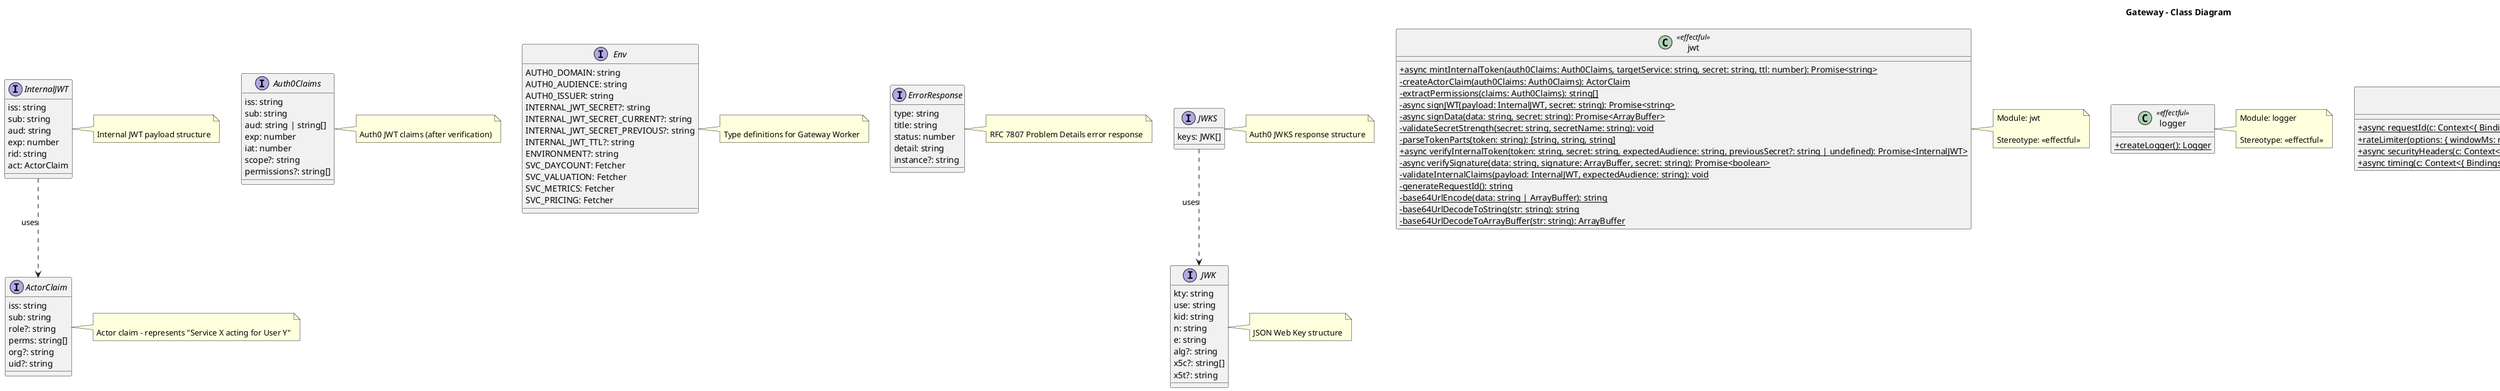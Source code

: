 @startuml
title Gateway - Class Diagram

skinparam classAttributeIconSize 0
skinparam linetype ortho

interface ActorClaim {
  iss: string
  sub: string
  role?: string
  perms: string[]
  org?: string
  uid?: string
}
note right of ActorClaim
  
Actor claim - represents "Service X acting for User Y"
end note

interface Auth0Claims {
  iss: string
  sub: string
  aud: string | string[]
  exp: number
  iat: number
  scope?: string
  permissions?: string[]
  'https://bondmath.chrislyons.dev/role'?: string
  'https://bondmath.chrislyons.dev/permissions'?: string[]
  'https://bondmath.chrislyons.dev/user_id'?: string
  'https://bondmath.chrislyons.dev/org_id'?: string
}
note right of Auth0Claims
  
Auth0 JWT claims (after verification)
end note

interface Env {
  AUTH0_DOMAIN: string
  AUTH0_AUDIENCE: string
  AUTH0_ISSUER: string
  INTERNAL_JWT_SECRET?: string
  INTERNAL_JWT_SECRET_CURRENT?: string
  INTERNAL_JWT_SECRET_PREVIOUS?: string
  INTERNAL_JWT_TTL?: string
  ENVIRONMENT?: string
  SVC_DAYCOUNT: Fetcher
  SVC_VALUATION: Fetcher
  SVC_METRICS: Fetcher
  SVC_PRICING: Fetcher
}
note right of Env
  
Type definitions for Gateway Worker
end note

interface ErrorResponse {
  type: string
  title: string
  status: number
  detail: string
  instance?: string
}
note right of ErrorResponse
  
RFC 7807 Problem Details error response
end note

interface InternalJWT {
  iss: string
  sub: string
  aud: string
  exp: number
  rid: string
  act: ActorClaim
}
note right of InternalJWT
  
Internal JWT payload structure
end note

interface JWK {
  kty: string
  use: string
  kid: string
  n: string
  e: string
  alg?: string
  x5c?: string[]
  x5t?: string
}
note right of JWK
  
JSON Web Key structure
end note

interface JWKS {
  keys: JWK[]
}
note right of JWKS
  
Auth0 JWKS response structure
end note

class jwt <<effectful>> {
  +{static} async mintInternalToken(auth0Claims: Auth0Claims, targetService: string, secret: string, ttl: number): Promise<string>
  -{static} createActorClaim(auth0Claims: Auth0Claims): ActorClaim
  -{static} extractPermissions(claims: Auth0Claims): string[]
  -{static} async signJWT(payload: InternalJWT, secret: string): Promise<string>
  -{static} async signData(data: string, secret: string): Promise<ArrayBuffer>
  -{static} validateSecretStrength(secret: string, secretName: string): void
  -{static} parseTokenParts(token: string): [string, string, string]
  +{static} async verifyInternalToken(token: string, secret: string, expectedAudience: string, previousSecret?: string | undefined): Promise<InternalJWT>
  -{static} async verifySignature(data: string, signature: ArrayBuffer, secret: string): Promise<boolean>
  -{static} validateInternalClaims(payload: InternalJWT, expectedAudience: string): void
  -{static} generateRequestId(): string
  -{static} base64UrlEncode(data: string | ArrayBuffer): string
  -{static} base64UrlDecodeToString(str: string): string
  -{static} base64UrlDecodeToArrayBuffer(str: string): ArrayBuffer
}
note right of jwt
  Module: jwt
  
  Stereotype: <<effectful>>
end note

class logger <<effectful>> {
  +{static} createLogger(): Logger
}
note right of logger
  Module: logger
  
  Stereotype: <<effectful>>
end note

class middleware <<effectful>> {
  +{static} async requestId(c: Context<{ Bindings: Env; Variables: Variables; }, any, {}>, next: Next): Promise<void>
  +{static} rateLimiter(options: { windowMs: number; maxRequests: number; }): (c: Context<{ Bindings: Env; Variables: Variables; }, any, {}>, next: Next) =...
  +{static} async securityHeaders(c: Context<{ Bindings: Env; Variables: Variables; }, any, {}>, next: Next): Promise<void>
  +{static} async timing(c: Context<{ Bindings: Env; Variables: Variables; }, any, {}>, next: Next): Promise<void>
}
note right of middleware
  Module: middleware
  
  Stereotype: <<effectful>>
end note

class router <<effectful>> {
  +{static} findServiceRoute(path: string): ServiceRoute | null
  +{static} async routeToService(request: Request<unknown, CfProperties<unknown>>, route: ServiceRoute, env: Env, internalToken: string): Promise<Response>
  -{static} createForwardedRequest(originalRequest: Request<unknown, CfProperties<unknown>>, route: ServiceRoute, internalToken: string): Request<unknown, CfProperties<unknown>>
  +{static} getServiceIdentifier(route: ServiceRoute): string
}
note right of router
  Module: router
  
  Stereotype: <<effectful>>
end note

interface ServiceRoute {
  prefix: string
  binding: keyof Env
  stripPrefix: boolean
}
note right of ServiceRoute
  
Service route mapping
end note

interface Variables {
  requestId: string
  userId?: string
}
note right of Variables
  
Hono context variables
end note

' Relationships
InternalJWT ..> ActorClaim : uses
JWKS ..> JWK : uses

@enduml